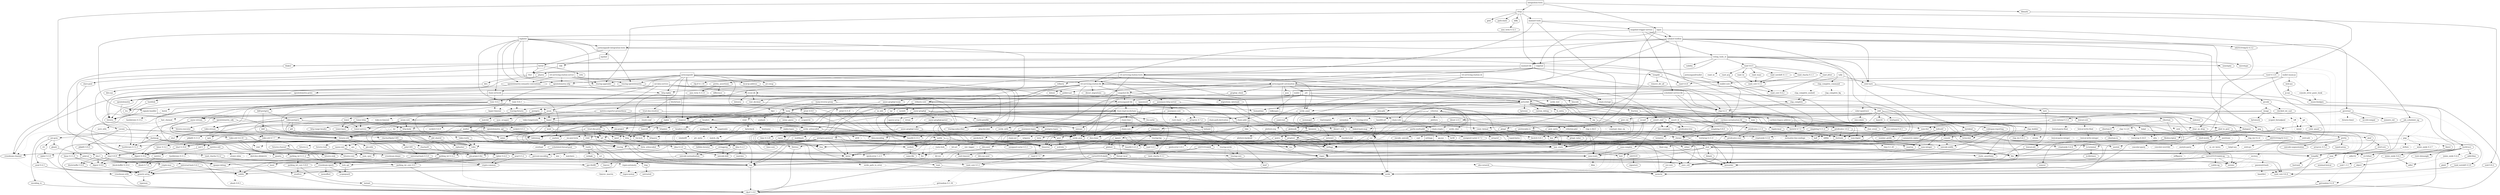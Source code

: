 digraph {
    0 [ label = "catalyst-toolbox" shape = box]
    1 [ label = "chain-addr" shape = box]
    2 [ label = "chain-core" shape = box]
    3 [ label = "chain-ser" shape = box]
    4 [ label = "chain-crypto" shape = box]
    5 [ label = "typed-bytes" shape = box]
    6 [ label = "chain-impl-mockchain" shape = box]
    7 [ label = "cardano-legacy-address" shape = box]
    8 [ label = "chain-time" shape = box]
    9 [ label = "chain-vote" shape = box]
    10 [ label = "imhamt" shape = box]
    11 [ label = "sparse-array" shape = box]
    12 [ label = "chain-storage" shape = box]
    13 [ label = "jcli" shape = box]
    14 [ label = "jormungandr-lib" shape = box]
    15 [ label = "jormungandr-automation" shape = box]
    16 [ label = "jortestkit" shape = box]
    17 [ label = "jormungandr-integration-tests" shape = box]
    18 [ label = "hersir" shape = box]
    19 [ label = "thor" shape = box]
    20 [ label = "loki" shape = box]
    21 [ label = "mjolnir" shape = box]
    22 [ label = "snapshot-lib" shape = box]
    23 [ label = "symmetric-cipher" shape = box]
    24 [ label = "vit-servicing-station-lib" shape = box]
    25 [ label = "event-db" shape = box]
    26 [ label = "vit-servicing-station-tests" shape = box]
    27 [ label = "wallet" shape = box]
    28 [ label = "chain-path-derivation" shape = box]
    29 [ label = "hdkeygen" shape = box]
    30 [ label = "chain-network" shape = box]
    31 [ label = "jormungandrwallet" shape = box]
    32 [ label = "wallet-core" shape = box]
    33 [ label = "wallet-wasm-js" shape = box]
    34 [ label = "jormungandr" shape = box]
    35 [ label = "explorer" shape = box]
    36 [ label = "settings" shape = box]
    37 [ label = "blockchain" shape = box]
    38 [ label = "vit-servicing-station-cli" shape = box]
    39 [ label = "vit-servicing-station-server" shape = box]
    40 [ label = "iapyx" shape = box]
    41 [ label = "valgrind" shape = box]
    42 [ label = "vitup" shape = box]
    43 [ label = "mainnet-lib" shape = box]
    44 [ label = "mainnet-tools" shape = box]
    45 [ label = "scheduler-service-lib" shape = box]
    46 [ label = "signals-handler" shape = box]
    47 [ label = "snapshot-trigger-service" shape = box]
    48 [ label = "voting_tools_rs" shape = box]
    49 [ label = "integration-tests" shape = box]
    50 [ label = "cat-data-service" shape = box]
    51 [ label = "tally" shape = box]
    52 [ label = "assert_fs" ]
    53 [ label = "bech32 0.8.1" ]
    54 [ label = "clap 4.2.1" ]
    55 [ label = "color-eyre" ]
    56 [ label = "csv" ]
    57 [ label = "fraction" ]
    58 [ label = "futures" ]
    59 [ label = "gag" ]
    60 [ label = "governor" ]
    61 [ label = "graphql_client" ]
    62 [ label = "hex" ]
    63 [ label = "image" ]
    64 [ label = "itertools" ]
    65 [ label = "once_cell" ]
    66 [ label = "qrcode" ]
    67 [ label = "quircs" ]
    68 [ label = "rand 0.8.5" ]
    69 [ label = "rand_chacha 0.3.1" ]
    70 [ label = "rayon" ]
    71 [ label = "regex" ]
    72 [ label = "reqwest" ]
    73 [ label = "rust_decimal" ]
    74 [ label = "serde" ]
    75 [ label = "serde_json" ]
    76 [ label = "serde_yaml" ]
    77 [ label = "sscanf" ]
    78 [ label = "thiserror" ]
    79 [ label = "time 0.3.20" ]
    80 [ label = "tokio" ]
    81 [ label = "tracing" ]
    82 [ label = "tracing-subscriber" ]
    83 [ label = "url" ]
    84 [ label = "cryptoxide 0.4.4" ]
    85 [ label = "proptest" ]
    86 [ label = "quickcheck" ]
    87 [ label = "curve25519-dalek-ng" ]
    88 [ label = "ed25519-bip32 0.4.1" ]
    89 [ label = "ed25519-dalek" ]
    90 [ label = "generic-array" ]
    91 [ label = "rand_core 0.6.4" ]
    92 [ label = "sha2 0.10.6" ]
    93 [ label = "lazy_static" ]
    94 [ label = "strum" ]
    95 [ label = "cbor_event" ]
    96 [ label = "base64 0.21.0" ]
    97 [ label = "const_format" ]
    98 [ label = "criterion" style = dashed]
    99 [ label = "data-pile" ]
    100 [ label = "sled" ]
    101 [ label = "tempfile" ]
    102 [ label = "base64 0.13.1" ]
    103 [ label = "bincode" ]
    104 [ label = "bytes" ]
    105 [ label = "clap_complete" ]
    106 [ label = "gtmpl" ]
    107 [ label = "rpassword" ]
    108 [ label = "http" ]
    109 [ label = "humantime" ]
    110 [ label = "parity-multiaddr" ]
    111 [ label = "serde_with" ]
    112 [ label = "assert_cmd" ]
    113 [ label = "bytesize" ]
    114 [ label = "custom_debug" ]
    115 [ label = "flate2" ]
    116 [ label = "fs_extra" ]
    117 [ label = "json" ]
    118 [ label = "keynesis" ]
    119 [ label = "log" ]
    120 [ label = "netstat2" ]
    121 [ label = "os_info" ]
    122 [ label = "poldercast" ]
    123 [ label = "predicates 2.1.5" ]
    124 [ label = "prost 0.9.0" ]
    125 [ label = "semver" ]
    126 [ label = "sysinfo" ]
    127 [ label = "tar" ]
    128 [ label = "tokio-stream" ]
    129 [ label = "tonic 0.6.2" ]
    130 [ label = "warp" ]
    131 [ label = "zip" ]
    132 [ label = "console" ]
    133 [ label = "dialoguer" ]
    134 [ label = "indicatif" ]
    135 [ label = "sha-1" ]
    136 [ label = "sha2 0.9.9" ]
    137 [ label = "bech32 0.7.3" ]
    138 [ label = "yaml-rust" ]
    139 [ label = "ctrlc" ]
    140 [ label = "slave-pool" ]
    141 [ label = "cocoon" ]
    142 [ label = "dirs" ]
    143 [ label = "serde_test" style = dashed]
    144 [ label = "zeroize" ]
    145 [ label = "diesel 1.4.8" ]
    146 [ label = "diesel_migrations" ]
    147 [ label = "dotenv" ]
    148 [ label = "http-zipkin" ]
    149 [ label = "notify" ]
    150 [ label = "r2d2" ]
    151 [ label = "simplelog 0.8.0" ]
    152 [ label = "tracing-futures" ]
    153 [ label = "bb8" ]
    154 [ label = "bb8-postgres" ]
    155 [ label = "chrono" ]
    156 [ label = "dotenvy" ]
    157 [ label = "tokio-postgres" ]
    158 [ label = "cfg-if 0.1.10" ]
    159 [ label = "dyn-clone" ]
    160 [ label = "fake" ]
    161 [ label = "hyper" ]
    162 [ label = "postgres" ]
    163 [ label = "pretty_assertions" ]
    164 [ label = "rand 0.7.3" ]
    165 [ label = "rand_core 0.5.1" ]
    166 [ label = "refinery" ]
    167 [ label = "hashlink" ]
    168 [ label = "http-body" ]
    169 [ label = "pin-project" ]
    170 [ label = "clear_on_drop" ]
    171 [ label = "console_error_panic_hook" style = dashed]
    172 [ label = "getrandom 0.2.9" ]
    173 [ label = "js-sys" ]
    174 [ label = "wasm-bindgen" ]
    175 [ label = "web-sys" ]
    176 [ label = "arc-swap" ]
    177 [ label = "jsonrpsee-core" ]
    178 [ label = "jsonrpsee-http-server" ]
    179 [ label = "linked-hash-map" ]
    180 [ label = "local-ip-address" ]
    181 [ label = "lru" ]
    182 [ label = "opentelemetry" ]
    183 [ label = "opentelemetry-otlp" ]
    184 [ label = "opentelemetry-semantic-conventions" ]
    185 [ label = "tokio-util 0.6.10" ]
    186 [ label = "tracing-appender" ]
    187 [ label = "tracing-opentelemetry" ]
    188 [ label = "trust-dns-resolver" ]
    189 [ label = "anyhow" ]
    190 [ label = "async-graphql" ]
    191 [ label = "async-graphql-warp" ]
    192 [ label = "futures-channel" ]
    193 [ label = "futures-util" ]
    194 [ label = "ed25519-bip32 0.3.2" ]
    195 [ label = "prettytable-rs" ]
    196 [ label = "warp-reverse-proxy" ]
    197 [ label = "diffy" ]
    198 [ label = "glob" ]
    199 [ label = "path-slash" ]
    200 [ label = "rustls" ]
    201 [ label = "rustls-pemfile" ]
    202 [ label = "tempdir" ]
    203 [ label = "tokio-rustls" ]
    204 [ label = "uuid 0.8.2" ]
    205 [ label = "walkdir" ]
    206 [ label = "cardano-serialization-lib" ]
    207 [ label = "pharos" ]
    208 [ label = "job_scheduler_ng" ]
    209 [ label = "num-traits" ]
    210 [ label = "uuid 1.3.1" ]
    211 [ label = "bigdecimal" ]
    212 [ label = "blake2" ]
    213 [ label = "bytekind" ]
    214 [ label = "cddl" ]
    215 [ label = "ciborium" ]
    216 [ label = "dashmap" ]
    217 [ label = "diesel 2.0.3" ]
    218 [ label = "microtype" ]
    219 [ label = "nonempty" ]
    220 [ label = "rand 0.6.5" ]
    221 [ label = "rand_core 0.4.2" ]
    222 [ label = "scheduled-thread-pool" ]
    223 [ label = "validity" ]
    224 [ label = "cfg-if 1.0.0" ]
    225 [ label = "libmath" ]
    226 [ label = "rand_chacha 0.2.2" ]
    227 [ label = "axum" ]
    228 [ label = "metrics" ]
    229 [ label = "metrics-exporter-prometheus" ]
    230 [ label = "tower-http" ]
    231 [ label = "clap_complete_command" ]
    232 [ label = "anstyle" ]
    233 [ label = "doc-comment" ]
    234 [ label = "globwalk" ]
    235 [ label = "predicates 3.0.2" ]
    236 [ label = "predicates-core" ]
    237 [ label = "predicates-tree" ]
    238 [ label = "clap_builder" ]
    239 [ label = "backtrace" ]
    240 [ label = "color-spantrace" style = dashed]
    241 [ label = "eyre" ]
    242 [ label = "indenter" ]
    243 [ label = "owo-colors" ]
    244 [ label = "tracing-error" style = dashed]
    245 [ label = "csv-core" ]
    246 [ label = "itoa" ]
    247 [ label = "ryu" ]
    248 [ label = "num" ]
    249 [ label = "futures-core" ]
    250 [ label = "futures-executor" ]
    251 [ label = "futures-io" ]
    252 [ label = "futures-sink" ]
    253 [ label = "futures-task" ]
    254 [ label = "filedescriptor" ]
    255 [ label = "futures-timer" style = dashed]
    256 [ label = "no-std-compat" ]
    257 [ label = "nonzero_ext" ]
    258 [ label = "parking_lot 0.12.1" ]
    259 [ label = "smallvec" ]
    260 [ label = "bytemuck" ]
    261 [ label = "byteorder" ]
    262 [ label = "color_quant" ]
    263 [ label = "gif" style = dashed]
    264 [ label = "jpeg-decoder" style = dashed]
    265 [ label = "num-iter" ]
    266 [ label = "num-rational 0.3.2" ]
    267 [ label = "png" style = dashed]
    268 [ label = "scoped_threadpool" style = dashed]
    269 [ label = "tiff" style = dashed]
    270 [ label = "either" ]
    271 [ label = "checked_int_cast" ]
    272 [ label = "ppv-lite86" ]
    273 [ label = "rayon-core" ]
    274 [ label = "aho-corasick" ]
    275 [ label = "memchr" ]
    276 [ label = "regex-syntax" ]
    277 [ label = "serde_urlencoded" ]
    278 [ label = "tower-service" ]
    279 [ label = "arrayvec 0.7.2" ]
    280 [ label = "borsh" style = dashed]
    281 [ label = "bytecheck" style = dashed]
    282 [ label = "rkyv" style = dashed]
    283 [ label = "indexmap" ]
    284 [ label = "time-core" ]
    285 [ label = "mio" style = dashed]
    286 [ label = "num_cpus" ]
    287 [ label = "pin-project-lite" ]
    288 [ label = "tracing-core" ]
    289 [ label = "matchers" style = dashed]
    290 [ label = "nu-ansi-term" style = dashed]
    291 [ label = "sharded-slab" style = dashed]
    292 [ label = "thread_local" ]
    293 [ label = "tracing-log" style = dashed]
    294 [ label = "tracing-serde" style = dashed]
    295 [ label = "form_urlencoded" ]
    296 [ label = "idna 0.3.0" ]
    297 [ label = "percent-encoding" ]
    298 [ label = "bit-set" style = dashed]
    299 [ label = "bitflags" ]
    300 [ label = "quick-error 2.0.1" style = dashed]
    301 [ label = "rand_xorshift 0.3.0" ]
    302 [ label = "rusty-fork" style = dashed]
    303 [ label = "unarray" ]
    304 [ label = "env_logger" style = dashed]
    305 [ label = "digest 0.9.0" ]
    306 [ label = "subtle-ng" ]
    307 [ label = "curve25519-dalek" ]
    308 [ label = "ed25519" ]
    309 [ label = "typenum" ]
    310 [ label = "digest 0.10.6" ]
    311 [ label = "atty" style = dashed]
    312 [ label = "cast" style = dashed]
    313 [ label = "clap 2.34.0" style = dashed]
    314 [ label = "criterion-plot" style = dashed]
    315 [ label = "oorandom" style = dashed]
    316 [ label = "plotters" style = dashed]
    317 [ label = "serde_cbor" style = dashed]
    318 [ label = "tinytemplate" style = dashed]
    319 [ label = "memmap2" ]
    320 [ label = "crc32fast" ]
    321 [ label = "crossbeam-epoch" ]
    322 [ label = "crossbeam-utils" ]
    323 [ label = "fxhash" ]
    324 [ label = "libc" ]
    325 [ label = "parking_lot 0.11.2" ]
    326 [ label = "fastrand" ]
    327 [ label = "gtmpl_value" ]
    328 [ label = "fnv" ]
    329 [ label = "arrayref" ]
    330 [ label = "bs58" ]
    331 [ label = "data-encoding" ]
    332 [ label = "multihash" ]
    333 [ label = "static_assertions" ]
    334 [ label = "unsigned-varint 0.7.1" ]
    335 [ label = "bstr" ]
    336 [ label = "wait-timeout" ]
    337 [ label = "miniz_oxide 0.6.2" ]
    338 [ label = "cryptoxide 0.3.6" ]
    339 [ label = "difflib" style = dashed]
    340 [ label = "float-cmp" style = dashed]
    341 [ label = "normalize-line-endings" style = dashed]
    342 [ label = "filetime" ]
    343 [ label = "tokio-util 0.7.7" ]
    344 [ label = "async-stream" ]
    345 [ label = "h2" style = dashed]
    346 [ label = "hyper-timeout" style = dashed]
    347 [ label = "tower" ]
    348 [ label = "tower-layer" ]
    349 [ label = "headers" ]
    350 [ label = "mime" ]
    351 [ label = "mime_guess" ]
    352 [ label = "multiparty" style = dashed]
    353 [ label = "scoped-tls" ]
    354 [ label = "tokio-tungstenite" style = dashed]
    355 [ label = "aes" style = dashed]
    356 [ label = "bzip2" style = dashed]
    357 [ label = "constant_time_eq" style = dashed]
    358 [ label = "hmac 0.12.1" ]
    359 [ label = "pbkdf2 0.11.0" style = dashed]
    360 [ label = "sha1" ]
    361 [ label = "zstd" style = dashed]
    362 [ label = "unicode-width" ]
    363 [ label = "shell-words" ]
    364 [ label = "number_prefix" ]
    365 [ label = "block-buffer 0.9.0" ]
    366 [ label = "opaque-debug" ]
    367 [ label = "crossbeam-channel" ]
    368 [ label = "aes-gcm" ]
    369 [ label = "chacha20poly1305" ]
    370 [ label = "hmac 0.11.0" ]
    371 [ label = "pbkdf2 0.9.0" ]
    372 [ label = "dirs-sys" ]
    373 [ label = "pq-sys" style = dashed]
    374 [ label = "migrations_internals" ]
    375 [ label = "zipkin" ]
    376 [ label = "termcolor" ]
    377 [ label = "num-integer" ]
    378 [ label = "time 0.1.45" style = dashed]
    379 [ label = "fallible-iterator" ]
    380 [ label = "phf" ]
    381 [ label = "postgres-protocol" ]
    382 [ label = "postgres-types" ]
    383 [ label = "socket2 0.5.1" ]
    384 [ label = "httparse" ]
    385 [ label = "httpdate" ]
    386 [ label = "socket2 0.4.9" style = dashed]
    387 [ label = "want" ]
    388 [ label = "ansi_term 0.11.0" ]
    389 [ label = "difference" ]
    390 [ label = "getrandom 0.1.16" style = dashed]
    391 [ label = "refinery-core" ]
    392 [ label = "hashbrown 0.12.3" ]
    393 [ label = "beef" ]
    394 [ label = "jsonrpsee-types" ]
    395 [ label = "rustc-hash" style = dashed]
    396 [ label = "globset" ]
    397 [ label = "unicase" ]
    398 [ label = "opentelemetry_api" ]
    399 [ label = "opentelemetry_sdk" ]
    400 [ label = "opentelemetry-proto" ]
    401 [ label = "prost 0.11.8" style = dashed]
    402 [ label = "tonic 0.8.3" style = dashed]
    403 [ label = "slab" style = dashed]
    404 [ label = "lru-cache" ]
    405 [ label = "resolv-conf" style = dashed]
    406 [ label = "trust-dns-proto" ]
    407 [ label = "async-graphql-parser" ]
    408 [ label = "async-graphql-value" ]
    409 [ label = "fast_chemail" style = dashed]
    410 [ label = "multer" ]
    411 [ label = "pin-utils" ]
    412 [ label = "encode_unicode" ]
    413 [ label = "is-terminal" ]
    414 [ label = "term" ]
    415 [ label = "ansi_term 0.12.1" ]
    416 [ label = "ring" ]
    417 [ label = "sct" ]
    418 [ label = "webpki" ]
    419 [ label = "rand 0.4.6" ]
    420 [ label = "remove_dir_all" ]
    421 [ label = "same-file" ]
    422 [ label = "num-bigint" ]
    423 [ label = "schemars" ]
    424 [ label = "cron" ]
    425 [ label = "libm" style = dashed]
    426 [ label = "abnf_to_pest" ]
    427 [ label = "base16" ]
    428 [ label = "base64-url" style = dashed]
    429 [ label = "clap 3.2.23" style = dashed]
    430 [ label = "codespan-reporting" ]
    431 [ label = "hexf-parse" ]
    432 [ label = "lexical-core" ]
    433 [ label = "pest_meta" ]
    434 [ label = "pest_vm" ]
    435 [ label = "simplelog 0.11.2" ]
    436 [ label = "uriparse" style = dashed]
    437 [ label = "ciborium-io" ]
    438 [ label = "ciborium-ll" ]
    439 [ label = "lock_api" ]
    440 [ label = "parking_lot_core 0.9.7" ]
    441 [ label = "secrecy" style = dashed]
    442 [ label = "rand_chacha 0.1.1" ]
    443 [ label = "rand_hc" ]
    444 [ label = "rand_isaac" ]
    445 [ label = "rand_jitter" ]
    446 [ label = "rand_os" style = dashed]
    447 [ label = "rand_pcg" ]
    448 [ label = "rand_xorshift 0.1.1" ]
    449 [ label = "rand 0.3.23" ]
    450 [ label = "axum-core" ]
    451 [ label = "matchit" ]
    452 [ label = "serde_path_to_error" style = dashed]
    453 [ label = "sync_wrapper" ]
    454 [ label = "ahash 0.7.6" ]
    455 [ label = "ipnet" ]
    456 [ label = "metrics-util" ]
    457 [ label = "quanta" ]
    458 [ label = "http-range-header" ]
    459 [ label = "clap_complete_fig" style = dashed]
    460 [ label = "clap_complete_nushell" style = dashed]
    461 [ label = "ignore" ]
    462 [ label = "termtree" ]
    463 [ label = "anstream" style = dashed]
    464 [ label = "clap_lex 0.4.1" ]
    465 [ label = "strsim" style = dashed]
    466 [ label = "addr2line" ]
    467 [ label = "object" ]
    468 [ label = "rustc-demangle" ]
    469 [ label = "num-complex" ]
    470 [ label = "num-rational 0.4.1" ]
    471 [ label = "weezl" style = dashed]
    472 [ label = "deflate" style = dashed]
    473 [ label = "miniz_oxide 0.3.7" style = dashed]
    474 [ label = "miniz_oxide 0.4.4" style = dashed]
    475 [ label = "crossbeam-deque" ]
    476 [ label = "hashbrown 0.13.2" style = dashed]
    477 [ label = "ptr_meta" style = dashed]
    478 [ label = "simdutf8" style = dashed]
    479 [ label = "rend" style = dashed]
    480 [ label = "seahash" style = dashed]
    481 [ label = "regex-automata" style = dashed]
    482 [ label = "overload" style = dashed]
    483 [ label = "unicode-bidi" ]
    484 [ label = "unicode-normalization" ]
    485 [ label = "bit-vec" style = dashed]
    486 [ label = "quick-error 1.2.3" style = dashed]
    487 [ label = "subtle" ]
    488 [ label = "signature" ]
    489 [ label = "block-buffer 0.10.4" style = dashed]
    490 [ label = "crypto-common" ]
    491 [ label = "textwrap 0.11.0" style = dashed]
    492 [ label = "plotters-backend" style = dashed]
    493 [ label = "plotters-svg" style = dashed]
    494 [ label = "half" ]
    495 [ label = "memoffset" ]
    496 [ label = "scopeguard" ]
    497 [ label = "instant" ]
    498 [ label = "parking_lot_core 0.8.6" ]
    499 [ label = "unsigned-varint 0.5.1" ]
    500 [ label = "adler" ]
    501 [ label = "tokio-io-timeout" style = dashed]
    502 [ label = "headers-core" ]
    503 [ label = "try-lock" ]
    504 [ label = "tungstenite" style = dashed]
    505 [ label = "cipher 0.3.0" ]
    506 [ label = "bzip2-sys" style = dashed]
    507 [ label = "password-hash" style = dashed]
    508 [ label = "zstd-safe" style = dashed]
    509 [ label = "aead 0.4.3" ]
    510 [ label = "ctr" ]
    511 [ label = "ghash" ]
    512 [ label = "aead 0.5.2" ]
    513 [ label = "chacha20" ]
    514 [ label = "cipher 0.4.4" ]
    515 [ label = "poly1305" ]
    516 [ label = "crypto-mac" ]
    517 [ label = "lazycell" ]
    518 [ label = "zipkin-types" ]
    519 [ label = "phf_shared" ]
    520 [ label = "md-5" ]
    521 [ label = "stringprep" ]
    522 [ label = "siphasher" ]
    523 [ label = "toml" ]
    524 [ label = "hostname" style = dashed]
    525 [ label = "idna 0.2.3" ]
    526 [ label = "tinyvec" ]
    527 [ label = "pest" ]
    528 [ label = "ascii_utils" style = dashed]
    529 [ label = "encoding_rs" ]
    530 [ label = "spin" ]
    531 [ label = "io-lifetimes" ]
    532 [ label = "dirs-next" ]
    533 [ label = "untrusted" ]
    534 [ label = "nom" ]
    535 [ label = "abnf" ]
    536 [ label = "pretty" ]
    537 [ label = "clap_lex 0.2.4" style = dashed]
    538 [ label = "textwrap 0.16.0" style = dashed]
    539 [ label = "lexical-parse-float" style = dashed]
    540 [ label = "lexical-parse-integer" style = dashed]
    541 [ label = "lexical-util" ]
    542 [ label = "lexical-write-float" style = dashed]
    543 [ label = "lexical-write-integer" style = dashed]
    544 [ label = "rand_core 0.3.1" ]
    545 [ label = "atomic-shim" style = dashed]
    546 [ label = "hashbrown 0.11.2" style = dashed]
    547 [ label = "sketches-ddsketch" style = dashed]
    548 [ label = "anstyle-parse" style = dashed]
    549 [ label = "concolor-override" style = dashed]
    550 [ label = "concolor-query" style = dashed]
    551 [ label = "utf8parse" style = dashed]
    552 [ label = "gimli" ]
    553 [ label = "adler32" style = dashed]
    554 [ label = "ahash 0.8.3" style = dashed]
    555 [ label = "utf-8" style = dashed]
    556 [ label = "base64ct" style = dashed]
    557 [ label = "zstd-sys" style = dashed]
    558 [ label = "polyval" ]
    559 [ label = "inout" ]
    560 [ label = "universal-hash 0.5.0" ]
    561 [ label = "match_cfg" style = dashed]
    562 [ label = "matches" ]
    563 [ label = "tinyvec_macros" style = dashed]
    564 [ label = "ucd-trie" ]
    565 [ label = "dirs-sys-next" ]
    566 [ label = "minimal-lexical" ]
    567 [ label = "abnf-core" ]
    568 [ label = "arrayvec 0.5.2" ]
    569 [ label = "typed-arena" ]
    570 [ label = "unicode-segmentation" ]
    571 [ label = "os_str_bytes" style = dashed]
    572 [ label = "universal-hash 0.4.1" ]
    0 -> 55 [ ]
    0 -> 59 [ ]
    0 -> 60 [ ]
    0 -> 17 [ ]
    0 -> 66 [ ]
    0 -> 67 [ ]
    0 -> 77 [ ]
    0 -> 23 [ ]
    0 -> 24 [ ]
    0 -> 27 [ ]
    1 -> 2 [ ]
    1 -> 4 [ ]
    2 -> 3 [ ]
    3 -> 78 [ ]
    4 -> 53 [ ]
    4 -> 87 [ ]
    4 -> 88 [ ]
    4 -> 89 [ ]
    4 -> 62 [ ]
    4 -> 85 [ style = dotted]
    4 -> 86 [ style = dotted]
    4 -> 70 [ ]
    4 -> 92 [ ]
    4 -> 5 [ ]
    6 -> 7 [ ]
    6 -> 1 [ ]
    6 -> 8 [ ]
    6 -> 9 [ ]
    6 -> 10 [ ]
    6 -> 11 [ ]
    6 -> 94 [ ]
    6 -> 81 [ ]
    7 -> 95 [ ]
    7 -> 88 [ ]
    8 -> 2 [ ]
    8 -> 85 [ style = dotted]
    8 -> 86 [ style = dotted]
    9 -> 96 [ ]
    9 -> 2 [ ]
    9 -> 4 [ ]
    9 -> 97 [ ]
    10 -> 85 [ style = dotted]
    10 -> 78 [ ]
    12 -> 98 [ style = dotted]
    12 -> 99 [ ]
    12 -> 91 [ style = dotted]
    12 -> 100 [ ]
    12 -> 101 [ style = dotted]
    12 -> 78 [ ]
    13 -> 103 [ ]
    13 -> 105 [ ]
    13 -> 106 [ ]
    13 -> 14 [ ]
    13 -> 72 [ ]
    13 -> 107 [ ]
    13 -> 76 [ ]
    14 -> 6 [ ]
    14 -> 108 [ ]
    14 -> 109 [ ]
    14 -> 110 [ ]
    14 -> 111 [ ]
    15 -> 112 [ ]
    15 -> 12 [ ]
    15 -> 61 [ ]
    15 -> 13 [ ]
    15 -> 16 [ ]
    15 -> 117 [ ]
    15 -> 120 [ ]
    15 -> 122 [ ]
    15 -> 129 [ ]
    15 -> 82 [ ]
    16 -> 52 [ ]
    16 -> 53 [ ]
    16 -> 113 [ ]
    16 -> 56 [ ]
    16 -> 114 [ ]
    16 -> 133 [ ]
    16 -> 116 [ ]
    16 -> 62 [ ]
    16 -> 109 [ ]
    16 -> 134 [ ]
    16 -> 121 [ ]
    16 -> 123 [ ]
    16 -> 72 [ ]
    16 -> 125 [ ]
    16 -> 76 [ ]
    16 -> 135 [ ]
    16 -> 136 [ ]
    16 -> 126 [ ]
    16 -> 127 [ ]
    16 -> 130 [ ]
    16 -> 131 [ ]
    17 -> 137 [ ]
    17 -> 18 [ ]
    17 -> 21 [ ]
    18 -> 139 [ ]
    18 -> 140 [ ]
    18 -> 19 [ ]
    19 -> 141 [ ]
    19 -> 142 [ ]
    19 -> 15 [ ]
    20 -> 19 [ ]
    21 -> 20 [ ]
    22 -> 57 [ ]
    22 -> 14 [ ]
    22 -> 72 [ ]
    22 -> 73 [ ]
    22 -> 143 [ style = dotted]
    23 -> 84 [ ]
    23 -> 68 [ ]
    23 -> 78 [ ]
    23 -> 144 [ ]
    24 -> 54 [ ]
    24 -> 146 [ ]
    24 -> 147 [ ]
    24 -> 25 [ ]
    24 -> 148 [ ]
    24 -> 64 [ ]
    24 -> 149 [ ]
    24 -> 151 [ ]
    24 -> 22 [ ]
    24 -> 152 [ ]
    24 -> 82 [ ]
    24 -> 130 [ ]
    25 -> 154 [ ]
    25 -> 156 [ ]
    25 -> 73 [ ]
    25 -> 78 [ ]
    26 -> 112 [ ]
    26 -> 158 [ ]
    26 -> 159 [ ]
    26 -> 160 [ ]
    26 -> 16 [ ]
    26 -> 163 [ ]
    26 -> 166 [ ]
    26 -> 24 [ ]
    27 -> 167 [ ]
    27 -> 29 [ ]
    27 -> 64 [ ]
    27 -> 14 [ ]
    28 -> 78 [ ]
    29 -> 7 [ ]
    29 -> 1 [ ]
    29 -> 28 [ ]
    30 -> 4 [ ]
    30 -> 58 [ ]
    30 -> 78 [ ]
    30 -> 129 [ ]
    31 -> 32 [ ]
    32 -> 137 [ ]
    32 -> 23 [ ]
    32 -> 27 [ ]
    33 -> 170 [ ]
    33 -> 171 [ style = dotted]
    33 -> 32 [ ]
    33 -> 175 [ ]
    34 -> 176 [ ]
    34 -> 30 [ ]
    34 -> 12 [ ]
    34 -> 54 [ ]
    34 -> 148 [ ]
    34 -> 14 [ ]
    34 -> 178 [ ]
    34 -> 180 [ ]
    34 -> 183 [ ]
    34 -> 184 [ ]
    34 -> 122 [ ]
    34 -> 72 [ ]
    34 -> 76 [ ]
    34 -> 186 [ ]
    34 -> 187 [ ]
    34 -> 188 [ ]
    34 -> 130 [ ]
    35 -> 189 [ ]
    35 -> 191 [ ]
    35 -> 30 [ ]
    35 -> 148 [ ]
    35 -> 17 [ ]
    35 -> 183 [ ]
    35 -> 184 [ ]
    35 -> 186 [ ]
    35 -> 187 [ ]
    36 -> 100 [ ]
    36 -> 78 [ ]
    37 -> 6 [ ]
    37 -> 181 [ ]
    38 -> 56 [ ]
    38 -> 24 [ ]
    39 -> 183 [ ]
    39 -> 184 [ ]
    39 -> 186 [ ]
    39 -> 187 [ ]
    39 -> 24 [ ]
    40 -> 0 [ ]
    40 -> 194 [ ]
    40 -> 195 [ ]
    40 -> 41 [ ]
    41 -> 15 [ ]
    41 -> 26 [ ]
    41 -> 32 [ ]
    41 -> 196 [ ]
    42 -> 197 [ ]
    42 -> 198 [ ]
    42 -> 44 [ ]
    42 -> 199 [ ]
    42 -> 186 [ ]
    42 -> 204 [ ]
    42 -> 41 [ ]
    43 -> 206 [ ]
    43 -> 207 [ ]
    43 -> 22 [ ]
    43 -> 202 [ ]
    43 -> 19 [ ]
    44 -> 208 [ ]
    44 -> 195 [ ]
    44 -> 47 [ ]
    44 -> 26 [ ]
    45 -> 155 [ ]
    45 -> 54 [ ]
    45 -> 58 [ ]
    45 -> 16 [ ]
    45 -> 210 [ ]
    46 -> 58 [ ]
    46 -> 80 [ ]
    47 -> 0 [ ]
    47 -> 45 [ ]
    47 -> 46 [ ]
    47 -> 48 [ ]
    48 -> 212 [ ]
    48 -> 213 [ ]
    48 -> 214 [ ]
    48 -> 55 [ ]
    48 -> 216 [ ]
    48 -> 217 [ ]
    48 -> 43 [ ]
    48 -> 218 [ ]
    48 -> 219 [ ]
    48 -> 220 [ ]
    48 -> 223 [ ]
    49 -> 40 [ ]
    49 -> 225 [ ]
    49 -> 226 [ ]
    49 -> 42 [ ]
    50 -> 227 [ ]
    50 -> 54 [ ]
    50 -> 25 [ ]
    50 -> 229 [ ]
    50 -> 230 [ ]
    50 -> 82 [ ]
    51 -> 9 [ ]
    51 -> 231 [ ]
    51 -> 55 [ ]
    52 -> 233 [ ]
    52 -> 234 [ ]
    52 -> 235 [ ]
    52 -> 237 [ ]
    52 -> 101 [ ]
    54 -> 238 [ ]
    55 -> 239 [ ]
    55 -> 240 [ style = dotted]
    55 -> 241 [ ]
    56 -> 245 [ ]
    56 -> 246 [ ]
    56 -> 247 [ ]
    56 -> 74 [ ]
    57 -> 93 [ style = dotted]
    57 -> 248 [ ]
    58 -> 250 [ style = dotted]
    59 -> 254 [ ]
    59 -> 101 [ ]
    60 -> 58 [ style = dotted]
    60 -> 255 [ style = dotted]
    60 -> 256 [ ]
    60 -> 257 [ ]
    60 -> 258 [ ]
    60 -> 68 [ style = dotted]
    61 -> 75 [ ]
    63 -> 260 [ ]
    63 -> 263 [ style = dotted]
    63 -> 265 [ ]
    63 -> 266 [ ]
    63 -> 267 [ style = dotted]
    63 -> 268 [ style = dotted]
    63 -> 269 [ style = dotted]
    64 -> 270 [ ]
    66 -> 271 [ ]
    66 -> 63 [ style = dotted]
    67 -> 209 [ ]
    67 -> 78 [ ]
    68 -> 69 [ style = dotted]
    69 -> 272 [ ]
    69 -> 91 [ ]
    70 -> 270 [ ]
    70 -> 273 [ ]
    71 -> 274 [ style = dotted]
    71 -> 276 [ ]
    72 -> 96 [ ]
    72 -> 193 [ ]
    72 -> 108 [ ]
    72 -> 75 [ style = dotted]
    72 -> 277 [ ]
    72 -> 278 [ ]
    72 -> 83 [ ]
    73 -> 279 [ ]
    73 -> 280 [ style = dotted]
    73 -> 162 [ style = dotted]
    73 -> 282 [ style = dotted]
    75 -> 246 [ ]
    75 -> 247 [ ]
    75 -> 74 [ ]
    76 -> 283 [ ]
    76 -> 247 [ ]
    76 -> 138 [ ]
    77 -> 97 [ ]
    77 -> 93 [ ]
    77 -> 71 [ ]
    79 -> 246 [ style = dotted]
    79 -> 74 [ style = dotted]
    79 -> 284 [ ]
    80 -> 104 [ style = dotted]
    80 -> 285 [ style = dotted]
    80 -> 286 [ style = dotted]
    80 -> 258 [ style = dotted]
    80 -> 287 [ ]
    81 -> 119 [ style = dotted]
    81 -> 287 [ ]
    81 -> 288 [ ]
    82 -> 289 [ style = dotted]
    82 -> 290 [ style = dotted]
    82 -> 71 [ style = dotted]
    82 -> 75 [ style = dotted]
    82 -> 291 [ style = dotted]
    82 -> 259 [ style = dotted]
    82 -> 292 [ style = dotted]
    82 -> 79 [ style = dotted]
    82 -> 81 [ style = dotted]
    82 -> 293 [ style = dotted]
    82 -> 294 [ style = dotted]
    83 -> 295 [ ]
    83 -> 296 [ ]
    83 -> 74 [ style = dotted]
    85 -> 298 [ style = dotted]
    85 -> 299 [ ]
    85 -> 261 [ ]
    85 -> 93 [ style = dotted]
    85 -> 209 [ ]
    85 -> 300 [ style = dotted]
    85 -> 68 [ ]
    85 -> 301 [ ]
    85 -> 276 [ style = dotted]
    85 -> 302 [ style = dotted]
    85 -> 303 [ ]
    86 -> 304 [ style = dotted]
    86 -> 164 [ ]
    87 -> 261 [ ]
    87 -> 305 [ ]
    87 -> 91 [ ]
    87 -> 306 [ ]
    87 -> 144 [ ]
    88 -> 84 [ ]
    89 -> 307 [ ]
    89 -> 308 [ ]
    89 -> 164 [ style = dotted]
    89 -> 74 [ style = dotted]
    89 -> 136 [ ]
    90 -> 309 [ ]
    91 -> 172 [ style = dotted]
    92 -> 310 [ ]
    98 -> 311 [ style = dashed]
    98 -> 313 [ style = dashed]
    98 -> 314 [ style = dashed]
    98 -> 56 [ style = dashed]
    98 -> 58 [ style = dotted]
    98 -> 93 [ style = dashed]
    98 -> 315 [ style = dashed]
    98 -> 316 [ style = dashed]
    98 -> 70 [ style = dashed]
    98 -> 71 [ style = dashed]
    98 -> 317 [ style = dashed]
    98 -> 318 [ style = dashed]
    98 -> 80 [ style = dotted]
    98 -> 205 [ style = dashed]
    99 -> 319 [ ]
    100 -> 320 [ ]
    100 -> 321 [ ]
    100 -> 323 [ ]
    100 -> 324 [ ]
    100 -> 119 [ ]
    100 -> 325 [ ]
    101 -> 224 [ ]
    101 -> 326 [ ]
    103 -> 74 [ ]
    104 -> 74 [ style = dotted]
    105 -> 54 [ ]
    106 -> 327 [ ]
    106 -> 64 [ ]
    106 -> 93 [ ]
    106 -> 297 [ ]
    107 -> 75 [ ]
    108 -> 104 [ ]
    108 -> 328 [ ]
    108 -> 246 [ ]
    110 -> 329 [ ]
    110 -> 330 [ ]
    110 -> 261 [ ]
    110 -> 331 [ ]
    110 -> 332 [ ]
    110 -> 333 [ ]
    110 -> 334 [ ]
    110 -> 83 [ style = dotted]
    111 -> 102 [ style = dotted]
    111 -> 155 [ style = dotted]
    111 -> 62 [ style = dotted]
    111 -> 283 [ style = dotted]
    111 -> 75 [ style = dotted]
    111 -> 79 [ style = dotted]
    112 -> 335 [ ]
    112 -> 233 [ ]
    112 -> 235 [ ]
    112 -> 237 [ ]
    112 -> 336 [ ]
    115 -> 320 [ ]
    115 -> 337 [ style = dotted]
    118 -> 338 [ ]
    118 -> 62 [ ]
    118 -> 69 [ ]
    118 -> 78 [ ]
    119 -> 224 [ ]
    119 -> 74 [ style = dotted]
    120 -> 299 [ ]
    120 -> 324 [ ]
    120 -> 78 [ ]
    121 -> 119 [ ]
    122 -> 118 [ ]
    122 -> 181 [ ]
    123 -> 339 [ style = dotted]
    123 -> 340 [ style = dotted]
    123 -> 64 [ ]
    123 -> 341 [ style = dotted]
    123 -> 236 [ ]
    123 -> 71 [ style = dotted]
    124 -> 104 [ ]
    125 -> 74 [ style = dotted]
    126 -> 70 [ style = dotted]
    127 -> 342 [ ]
    128 -> 343 [ style = dotted]
    129 -> 344 [ ]
    129 -> 102 [ ]
    129 -> 346 [ style = dotted]
    129 -> 297 [ ]
    129 -> 124 [ style = dotted]
    129 -> 128 [ ]
    129 -> 185 [ ]
    129 -> 347 [ style = dotted]
    129 -> 152 [ style = dotted]
    130 -> 349 [ ]
    130 -> 161 [ ]
    130 -> 351 [ ]
    130 -> 352 [ style = dotted]
    130 -> 169 [ ]
    130 -> 201 [ ]
    130 -> 353 [ ]
    130 -> 75 [ ]
    130 -> 277 [ ]
    130 -> 203 [ style = dotted]
    130 -> 128 [ ]
    130 -> 354 [ style = dotted]
    131 -> 355 [ style = dotted]
    131 -> 261 [ ]
    131 -> 356 [ style = dotted]
    131 -> 357 [ style = dotted]
    131 -> 115 [ style = dotted]
    131 -> 359 [ style = dotted]
    131 -> 360 [ style = dotted]
    131 -> 79 [ style = dotted]
    131 -> 361 [ style = dotted]
    132 -> 93 [ ]
    132 -> 324 [ ]
    132 -> 362 [ style = dotted]
    133 -> 132 [ ]
    133 -> 363 [ ]
    133 -> 101 [ style = dotted]
    133 -> 144 [ style = dotted]
    134 -> 132 [ ]
    134 -> 364 [ ]
    134 -> 71 [ ]
    135 -> 365 [ ]
    135 -> 224 [ ]
    135 -> 305 [ ]
    135 -> 366 [ ]
    136 -> 365 [ ]
    136 -> 224 [ ]
    136 -> 305 [ ]
    136 -> 366 [ ]
    138 -> 179 [ ]
    140 -> 367 [ ]
    141 -> 368 [ ]
    141 -> 369 [ ]
    141 -> 371 [ ]
    141 -> 68 [ ]
    142 -> 372 [ ]
    143 -> 74 [ style = dashed]
    145 -> 299 [ style = dotted]
    145 -> 261 [ ]
    145 -> 155 [ style = dotted]
    145 -> 373 [ style = dotted]
    145 -> 150 [ style = dotted]
    145 -> 75 [ style = dotted]
    146 -> 374 [ ]
    148 -> 108 [ ]
    148 -> 375 [ ]
    149 -> 299 [ ]
    149 -> 367 [ style = dotted]
    149 -> 342 [ ]
    149 -> 324 [ ]
    149 -> 205 [ ]
    150 -> 119 [ ]
    150 -> 222 [ ]
    151 -> 155 [ ]
    151 -> 119 [ ]
    151 -> 376 [ style = dotted]
    152 -> 169 [ style = dotted]
    152 -> 81 [ ]
    153 -> 193 [ ]
    153 -> 80 [ ]
    154 -> 153 [ ]
    154 -> 157 [ ]
    155 -> 377 [ ]
    155 -> 74 [ style = dotted]
    155 -> 378 [ style = dotted]
    157 -> 193 [ ]
    157 -> 297 [ ]
    157 -> 380 [ ]
    157 -> 382 [ ]
    157 -> 383 [ ]
    157 -> 343 [ ]
    160 -> 155 [ style = dotted]
    160 -> 108 [ style = dotted]
    160 -> 68 [ ]
    161 -> 345 [ style = dotted]
    161 -> 168 [ ]
    161 -> 384 [ ]
    161 -> 385 [ ]
    161 -> 386 [ style = dotted]
    161 -> 278 [ ]
    161 -> 387 [ ]
    162 -> 157 [ ]
    163 -> 388 [ ]
    163 -> 389 [ ]
    164 -> 165 [ ]
    165 -> 390 [ style = dotted]
    166 -> 391 [ ]
    167 -> 392 [ ]
    168 -> 108 [ ]
    168 -> 287 [ ]
    171 -> 174 [ style = dashed]
    172 -> 224 [ ]
    173 -> 174 [ ]
    174 -> 224 [ ]
    175 -> 173 [ ]
    177 -> 279 [ style = dotted]
    177 -> 161 [ style = dotted]
    177 -> 394 [ ]
    177 -> 68 [ style = dotted]
    177 -> 395 [ style = dotted]
    178 -> 396 [ ]
    178 -> 177 [ ]
    178 -> 93 [ ]
    178 -> 397 [ ]
    180 -> 78 [ ]
    181 -> 392 [ style = dotted]
    182 -> 399 [ ]
    183 -> 400 [ ]
    184 -> 182 [ ]
    185 -> 249 [ ]
    185 -> 252 [ ]
    185 -> 403 [ style = dotted]
    185 -> 80 [ ]
    186 -> 367 [ ]
    186 -> 82 [ ]
    187 -> 182 [ ]
    187 -> 82 [ ]
    188 -> 404 [ ]
    188 -> 405 [ style = dotted]
    188 -> 406 [ ]
    190 -> 407 [ ]
    190 -> 344 [ ]
    190 -> 102 [ ]
    190 -> 409 [ style = dotted]
    190 -> 410 [ ]
    190 -> 209 [ ]
    190 -> 65 [ ]
    190 -> 71 [ ]
    190 -> 277 [ ]
    190 -> 333 [ ]
    190 -> 101 [ ]
    191 -> 190 [ ]
    191 -> 130 [ ]
    192 -> 249 [ ]
    192 -> 252 [ style = dotted]
    193 -> 192 [ style = dotted]
    193 -> 251 [ style = dotted]
    193 -> 253 [ ]
    193 -> 275 [ style = dotted]
    193 -> 287 [ ]
    193 -> 411 [ ]
    193 -> 403 [ style = dotted]
    194 -> 338 [ ]
    195 -> 56 [ style = dotted]
    195 -> 412 [ ]
    195 -> 413 [ ]
    195 -> 93 [ ]
    195 -> 414 [ ]
    195 -> 362 [ ]
    196 -> 93 [ ]
    196 -> 72 [ ]
    196 -> 130 [ ]
    197 -> 415 [ ]
    200 -> 119 [ style = dotted]
    200 -> 417 [ ]
    200 -> 418 [ ]
    201 -> 96 [ ]
    202 -> 419 [ ]
    202 -> 420 [ ]
    203 -> 200 [ ]
    203 -> 80 [ ]
    204 -> 172 [ style = dotted]
    204 -> 74 [ style = dotted]
    205 -> 421 [ ]
    206 -> 137 [ ]
    206 -> 95 [ ]
    206 -> 170 [ ]
    206 -> 88 [ ]
    206 -> 62 [ ]
    206 -> 64 [ ]
    206 -> 179 [ ]
    206 -> 422 [ ]
    206 -> 68 [ ]
    206 -> 423 [ ]
    206 -> 136 [ ]
    207 -> 58 [ ]
    208 -> 424 [ ]
    208 -> 210 [ ]
    209 -> 425 [ style = dotted]
    210 -> 172 [ style = dotted]
    210 -> 74 [ style = dotted]
    211 -> 422 [ ]
    212 -> 310 [ ]
    213 -> 62 [ style = dotted]
    213 -> 74 [ ]
    213 -> 303 [ ]
    214 -> 426 [ ]
    214 -> 427 [ ]
    214 -> 428 [ style = dotted]
    214 -> 215 [ style = dotted]
    214 -> 429 [ style = dotted]
    214 -> 430 [ ]
    214 -> 431 [ ]
    214 -> 432 [ ]
    214 -> 434 [ ]
    214 -> 71 [ ]
    214 -> 75 [ style = dotted]
    214 -> 435 [ ]
    214 -> 436 [ style = dotted]
    215 -> 438 [ ]
    215 -> 74 [ ]
    216 -> 392 [ ]
    216 -> 439 [ ]
    216 -> 65 [ ]
    216 -> 440 [ ]
    217 -> 211 [ style = dotted]
    217 -> 299 [ style = dotted]
    217 -> 261 [ style = dotted]
    217 -> 373 [ style = dotted]
    217 -> 150 [ style = dotted]
    217 -> 75 [ style = dotted]
    218 -> 441 [ style = dotted]
    219 -> 74 [ style = dotted]
    220 -> 442 [ ]
    220 -> 443 [ ]
    220 -> 444 [ ]
    220 -> 445 [ ]
    220 -> 446 [ style = dotted]
    220 -> 447 [ ]
    220 -> 448 [ ]
    222 -> 258 [ ]
    225 -> 449 [ ]
    226 -> 272 [ ]
    226 -> 165 [ ]
    227 -> 450 [ ]
    227 -> 299 [ ]
    227 -> 161 [ ]
    227 -> 451 [ ]
    227 -> 75 [ style = dotted]
    227 -> 452 [ style = dotted]
    227 -> 277 [ style = dotted]
    227 -> 453 [ ]
    227 -> 347 [ ]
    228 -> 454 [ ]
    229 -> 161 [ style = dotted]
    229 -> 455 [ style = dotted]
    229 -> 456 [ ]
    229 -> 78 [ ]
    230 -> 299 [ ]
    230 -> 193 [ ]
    230 -> 168 [ ]
    230 -> 458 [ ]
    230 -> 348 [ ]
    230 -> 278 [ ]
    231 -> 459 [ style = dotted]
    231 -> 460 [ style = dotted]
    234 -> 299 [ ]
    234 -> 461 [ ]
    235 -> 232 [ ]
    235 -> 339 [ style = dotted]
    235 -> 64 [ ]
    235 -> 236 [ ]
    237 -> 236 [ ]
    237 -> 462 [ ]
    238 -> 463 [ style = dotted]
    238 -> 299 [ ]
    238 -> 464 [ ]
    238 -> 65 [ style = dotted]
    238 -> 465 [ style = dotted]
    239 -> 466 [ ]
    239 -> 224 [ ]
    239 -> 324 [ ]
    239 -> 337 [ ]
    239 -> 467 [ ]
    239 -> 468 [ ]
    240 -> 243 [ style = dashed]
    240 -> 244 [ style = dashed]
    241 -> 242 [ ]
    241 -> 65 [ ]
    244 -> 82 [ style = dashed]
    245 -> 275 [ ]
    248 -> 469 [ ]
    248 -> 265 [ ]
    248 -> 470 [ ]
    250 -> 193 [ ]
    254 -> 324 [ ]
    254 -> 78 [ ]
    258 -> 439 [ ]
    258 -> 440 [ ]
    263 -> 262 [ style = dashed]
    263 -> 471 [ style = dashed]
    264 -> 70 [ style = dotted]
    265 -> 377 [ ]
    266 -> 377 [ ]
    267 -> 299 [ style = dashed]
    267 -> 320 [ style = dashed]
    267 -> 472 [ style = dotted]
    267 -> 473 [ style = dashed]
    269 -> 264 [ style = dashed]
    269 -> 474 [ style = dashed]
    269 -> 471 [ style = dashed]
    273 -> 367 [ ]
    273 -> 475 [ ]
    273 -> 286 [ ]
    274 -> 275 [ ]
    277 -> 295 [ ]
    277 -> 246 [ ]
    277 -> 247 [ ]
    277 -> 74 [ ]
    280 -> 476 [ style = dashed]
    281 -> 477 [ style = dashed]
    281 -> 478 [ style = dotted]
    282 -> 392 [ style = dotted]
    282 -> 479 [ style = dotted]
    282 -> 480 [ style = dashed]
    283 -> 392 [ ]
    283 -> 74 [ style = dotted]
    285 -> 119 [ style = dashed]
    288 -> 65 [ style = dotted]
    289 -> 481 [ style = dashed]
    290 -> 482 [ style = dashed]
    291 -> 93 [ style = dashed]
    292 -> 224 [ ]
    292 -> 65 [ ]
    293 -> 93 [ style = dashed]
    293 -> 119 [ style = dashed]
    293 -> 288 [ style = dashed]
    294 -> 74 [ style = dashed]
    294 -> 288 [ style = dashed]
    295 -> 297 [ ]
    296 -> 483 [ ]
    296 -> 484 [ ]
    298 -> 485 [ style = dashed]
    301 -> 91 [ ]
    302 -> 328 [ style = dashed]
    302 -> 486 [ style = dashed]
    302 -> 101 [ style = dashed]
    302 -> 336 [ style = dotted]
    304 -> 119 [ style = dashed]
    304 -> 71 [ style = dotted]
    305 -> 90 [ ]
    307 -> 261 [ ]
    307 -> 305 [ ]
    307 -> 165 [ ]
    307 -> 487 [ ]
    307 -> 144 [ ]
    308 -> 488 [ ]
    310 -> 489 [ style = dotted]
    310 -> 490 [ ]
    310 -> 487 [ style = dotted]
    313 -> 299 [ style = dashed]
    313 -> 491 [ style = dashed]
    314 -> 312 [ style = dashed]
    314 -> 64 [ style = dashed]
    316 -> 209 [ style = dashed]
    316 -> 493 [ style = dotted]
    317 -> 494 [ style = dashed]
    317 -> 74 [ style = dashed]
    318 -> 75 [ style = dashed]
    320 -> 224 [ ]
    321 -> 322 [ ]
    321 -> 495 [ ]
    321 -> 496 [ ]
    322 -> 224 [ ]
    323 -> 261 [ ]
    325 -> 439 [ ]
    325 -> 498 [ ]
    332 -> 90 [ ]
    332 -> 499 [ ]
    335 -> 275 [ ]
    335 -> 65 [ style = dotted]
    335 -> 481 [ style = dotted]
    335 -> 74 [ style = dotted]
    337 -> 500 [ ]
    340 -> 209 [ style = dotted]
    342 -> 224 [ ]
    343 -> 249 [ ]
    343 -> 252 [ ]
    343 -> 80 [ ]
    343 -> 81 [ style = dotted]
    344 -> 249 [ ]
    344 -> 287 [ ]
    345 -> 193 [ style = dashed]
    345 -> 108 [ style = dashed]
    345 -> 283 [ style = dashed]
    345 -> 343 [ style = dashed]
    346 -> 161 [ style = dashed]
    346 -> 501 [ style = dashed]
    347 -> 193 [ style = dotted]
    347 -> 283 [ style = dotted]
    347 -> 169 [ style = dotted]
    347 -> 68 [ style = dotted]
    347 -> 343 [ style = dotted]
    347 -> 348 [ ]
    347 -> 278 [ ]
    349 -> 102 [ ]
    349 -> 299 [ ]
    349 -> 502 [ ]
    349 -> 385 [ ]
    349 -> 350 [ ]
    349 -> 360 [ ]
    351 -> 350 [ ]
    351 -> 397 [ ]
    352 -> 104 [ style = dashed]
    352 -> 249 [ style = dotted]
    352 -> 384 [ style = dotted]
    352 -> 275 [ style = dotted]
    352 -> 287 [ style = dotted]
    352 -> 503 [ style = dotted]
    354 -> 193 [ style = dashed]
    354 -> 80 [ style = dashed]
    354 -> 504 [ style = dashed]
    355 -> 224 [ style = dashed]
    355 -> 505 [ style = dashed]
    355 -> 366 [ style = dashed]
    356 -> 506 [ style = dashed]
    358 -> 310 [ ]
    359 -> 358 [ style = dotted]
    359 -> 507 [ style = dotted]
    359 -> 92 [ style = dotted]
    360 -> 310 [ ]
    361 -> 508 [ style = dashed]
    365 -> 90 [ ]
    367 -> 322 [ style = dotted]
    368 -> 509 [ ]
    368 -> 355 [ style = dotted]
    368 -> 510 [ ]
    368 -> 511 [ ]
    369 -> 512 [ ]
    369 -> 513 [ ]
    369 -> 515 [ ]
    370 -> 516 [ ]
    370 -> 305 [ ]
    371 -> 370 [ style = dotted]
    371 -> 136 [ style = dotted]
    374 -> 145 [ ]
    375 -> 517 [ ]
    375 -> 119 [ ]
    375 -> 287 [ ]
    375 -> 68 [ ]
    375 -> 518 [ ]
    377 -> 209 [ ]
    378 -> 324 [ style = dashed]
    380 -> 519 [ ]
    381 -> 96 [ ]
    381 -> 261 [ ]
    381 -> 104 [ ]
    381 -> 379 [ ]
    381 -> 358 [ ]
    381 -> 520 [ ]
    381 -> 275 [ ]
    381 -> 68 [ ]
    381 -> 92 [ ]
    381 -> 521 [ ]
    382 -> 155 [ style = dotted]
    382 -> 381 [ ]
    382 -> 75 [ style = dotted]
    387 -> 119 [ ]
    387 -> 503 [ ]
    390 -> 224 [ style = dashed]
    391 -> 93 [ ]
    391 -> 162 [ style = dotted]
    391 -> 71 [ ]
    391 -> 78 [ ]
    391 -> 79 [ ]
    391 -> 523 [ ]
    391 -> 83 [ ]
    391 -> 205 [ ]
    392 -> 454 [ style = dotted]
    393 -> 74 [ style = dotted]
    394 -> 189 [ ]
    394 -> 393 [ ]
    394 -> 75 [ ]
    394 -> 78 [ ]
    394 -> 81 [ ]
    396 -> 335 [ ]
    396 -> 328 [ ]
    396 -> 119 [ style = dotted]
    396 -> 71 [ ]
    398 -> 328 [ style = dotted]
    398 -> 193 [ ]
    398 -> 283 [ ]
    398 -> 65 [ ]
    398 -> 78 [ ]
    399 -> 367 [ style = dotted]
    399 -> 216 [ style = dotted]
    399 -> 250 [ ]
    399 -> 398 [ ]
    399 -> 297 [ style = dotted]
    399 -> 68 [ style = dotted]
    399 -> 128 [ style = dotted]
    400 -> 58 [ ]
    400 -> 182 [ ]
    400 -> 402 [ style = dotted]
    401 -> 104 [ style = dashed]
    402 -> 344 [ style = dashed]
    402 -> 227 [ style = dotted]
    402 -> 102 [ style = dashed]
    402 -> 346 [ style = dotted]
    402 -> 401 [ style = dotted]
    402 -> 128 [ style = dashed]
    402 -> 152 [ style = dotted]
    404 -> 179 [ ]
    405 -> 524 [ style = dotted]
    405 -> 486 [ style = dashed]
    406 -> 331 [ ]
    406 -> 193 [ ]
    406 -> 525 [ ]
    406 -> 455 [ ]
    406 -> 93 [ ]
    406 -> 68 [ ]
    406 -> 78 [ ]
    406 -> 80 [ style = dotted]
    406 -> 81 [ ]
    406 -> 83 [ ]
    407 -> 408 [ ]
    407 -> 527 [ ]
    408 -> 104 [ ]
    408 -> 283 [ ]
    408 -> 75 [ ]
    409 -> 528 [ style = dashed]
    410 -> 529 [ ]
    410 -> 193 [ ]
    410 -> 108 [ ]
    410 -> 384 [ ]
    410 -> 119 [ ]
    410 -> 350 [ ]
    410 -> 530 [ ]
    413 -> 531 [ ]
    414 -> 532 [ ]
    416 -> 533 [ ]
    417 -> 416 [ ]
    418 -> 416 [ ]
    422 -> 377 [ ]
    422 -> 74 [ style = dotted]
    423 -> 159 [ ]
    423 -> 75 [ ]
    424 -> 155 [ ]
    424 -> 534 [ ]
    424 -> 65 [ ]
    426 -> 535 [ ]
    426 -> 283 [ ]
    426 -> 64 [ ]
    426 -> 536 [ ]
    428 -> 102 [ style = dashed]
    429 -> 311 [ style = dotted]
    429 -> 299 [ style = dashed]
    429 -> 537 [ style = dashed]
    429 -> 283 [ style = dashed]
    429 -> 65 [ style = dotted]
    429 -> 465 [ style = dotted]
    429 -> 376 [ style = dotted]
    429 -> 538 [ style = dashed]
    430 -> 376 [ ]
    430 -> 362 [ ]
    432 -> 539 [ style = dotted]
    432 -> 542 [ style = dotted]
    433 -> 65 [ ]
    433 -> 527 [ ]
    434 -> 433 [ ]
    435 -> 155 [ ]
    435 -> 119 [ ]
    435 -> 376 [ style = dotted]
    436 -> 328 [ style = dashed]
    436 -> 93 [ style = dashed]
    438 -> 437 [ ]
    438 -> 494 [ ]
    439 -> 496 [ ]
    440 -> 224 [ ]
    440 -> 259 [ ]
    441 -> 74 [ style = dotted]
    441 -> 144 [ style = dashed]
    442 -> 544 [ ]
    443 -> 544 [ ]
    444 -> 544 [ ]
    445 -> 221 [ ]
    446 -> 221 [ style = dashed]
    447 -> 221 [ ]
    448 -> 544 [ ]
    449 -> 324 [ ]
    449 -> 419 [ ]
    450 -> 193 [ ]
    450 -> 168 [ ]
    450 -> 350 [ ]
    450 -> 348 [ ]
    450 -> 278 [ ]
    452 -> 74 [ style = dashed]
    456 -> 545 [ style = dotted]
    456 -> 321 [ style = dotted]
    456 -> 546 [ style = dotted]
    456 -> 228 [ ]
    456 -> 286 [ style = dotted]
    456 -> 325 [ style = dotted]
    456 -> 457 [ style = dotted]
    456 -> 547 [ style = dotted]
    457 -> 322 [ ]
    457 -> 65 [ ]
    459 -> 105 [ style = dashed]
    460 -> 105 [ style = dashed]
    461 -> 396 [ ]
    461 -> 93 [ ]
    461 -> 292 [ ]
    461 -> 205 [ ]
    463 -> 232 [ style = dashed]
    463 -> 548 [ style = dashed]
    463 -> 549 [ style = dotted]
    463 -> 550 [ style = dotted]
    463 -> 413 [ style = dotted]
    466 -> 552 [ ]
    467 -> 275 [ ]
    469 -> 209 [ ]
    469 -> 74 [ style = dotted]
    470 -> 422 [ style = dotted]
    472 -> 553 [ style = dashed]
    472 -> 261 [ style = dashed]
    473 -> 553 [ style = dashed]
    474 -> 500 [ style = dashed]
    475 -> 321 [ style = dotted]
    476 -> 554 [ style = dotted]
    479 -> 281 [ style = dotted]
    481 -> 276 [ style = dotted]
    484 -> 526 [ ]
    489 -> 90 [ style = dashed]
    490 -> 90 [ ]
    490 -> 91 [ style = dotted]
    491 -> 362 [ style = dashed]
    493 -> 492 [ style = dashed]
    497 -> 224 [ ]
    498 -> 497 [ ]
    498 -> 259 [ ]
    501 -> 80 [ style = dashed]
    502 -> 108 [ ]
    504 -> 102 [ style = dotted]
    504 -> 261 [ style = dashed]
    504 -> 108 [ style = dotted]
    504 -> 384 [ style = dotted]
    504 -> 119 [ style = dashed]
    504 -> 68 [ style = dashed]
    504 -> 360 [ style = dotted]
    504 -> 78 [ style = dashed]
    504 -> 83 [ style = dotted]
    504 -> 555 [ style = dashed]
    505 -> 90 [ ]
    506 -> 324 [ style = dashed]
    507 -> 556 [ style = dashed]
    507 -> 91 [ style = dotted]
    507 -> 487 [ style = dashed]
    508 -> 557 [ style = dashed]
    509 -> 90 [ ]
    510 -> 505 [ ]
    511 -> 558 [ ]
    512 -> 490 [ ]
    513 -> 514 [ ]
    514 -> 490 [ ]
    514 -> 559 [ ]
    514 -> 144 [ style = dotted]
    515 -> 366 [ ]
    515 -> 560 [ ]
    516 -> 90 [ ]
    516 -> 487 [ ]
    518 -> 331 [ ]
    519 -> 522 [ ]
    520 -> 310 [ ]
    521 -> 483 [ ]
    521 -> 484 [ ]
    523 -> 74 [ ]
    524 -> 561 [ style = dashed]
    525 -> 562 [ ]
    525 -> 483 [ ]
    525 -> 484 [ ]
    526 -> 563 [ style = dotted]
    527 -> 78 [ style = dotted]
    527 -> 564 [ ]
    529 -> 224 [ ]
    532 -> 224 [ ]
    532 -> 565 [ ]
    534 -> 275 [ ]
    534 -> 566 [ ]
    535 -> 567 [ ]
    536 -> 568 [ ]
    536 -> 119 [ ]
    536 -> 569 [ ]
    536 -> 570 [ ]
    537 -> 571 [ style = dashed]
    539 -> 540 [ style = dashed]
    540 -> 541 [ style = dashed]
    541 -> 333 [ ]
    542 -> 543 [ style = dashed]
    543 -> 541 [ style = dashed]
    544 -> 221 [ ]
    546 -> 454 [ style = dotted]
    548 -> 551 [ style = dotted]
    554 -> 224 [ style = dashed]
    557 -> 324 [ style = dashed]
    558 -> 224 [ ]
    558 -> 366 [ ]
    558 -> 572 [ ]
    559 -> 90 [ ]
    560 -> 490 [ ]
    560 -> 487 [ ]
    567 -> 534 [ ]
    572 -> 90 [ ]
    572 -> 487 [ ]
}

